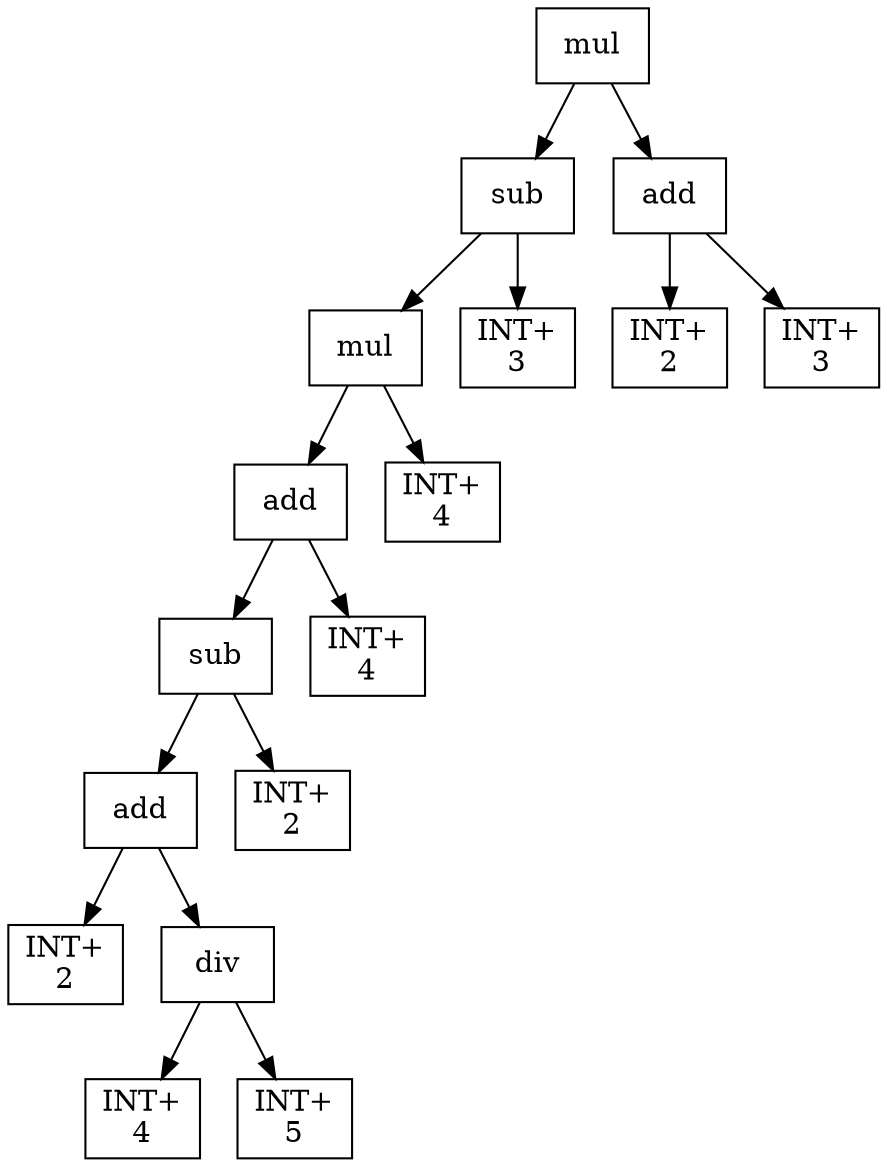 digraph expr {
  node [shape=box];
  n1 [label="mul"];
  n2 [label="sub"];
  n3 [label="mul"];
  n4 [label="add"];
  n5 [label="sub"];
  n6 [label="add"];
  n7 [label="INT+\n2"];
  n8 [label="div"];
  n9 [label="INT+\n4"];
  n10 [label="INT+\n5"];
  n8 -> n9;
  n8 -> n10;
  n6 -> n7;
  n6 -> n8;
  n11 [label="INT+\n2"];
  n5 -> n6;
  n5 -> n11;
  n12 [label="INT+\n4"];
  n4 -> n5;
  n4 -> n12;
  n13 [label="INT+\n4"];
  n3 -> n4;
  n3 -> n13;
  n14 [label="INT+\n3"];
  n2 -> n3;
  n2 -> n14;
  n15 [label="add"];
  n16 [label="INT+\n2"];
  n17 [label="INT+\n3"];
  n15 -> n16;
  n15 -> n17;
  n1 -> n2;
  n1 -> n15;
}